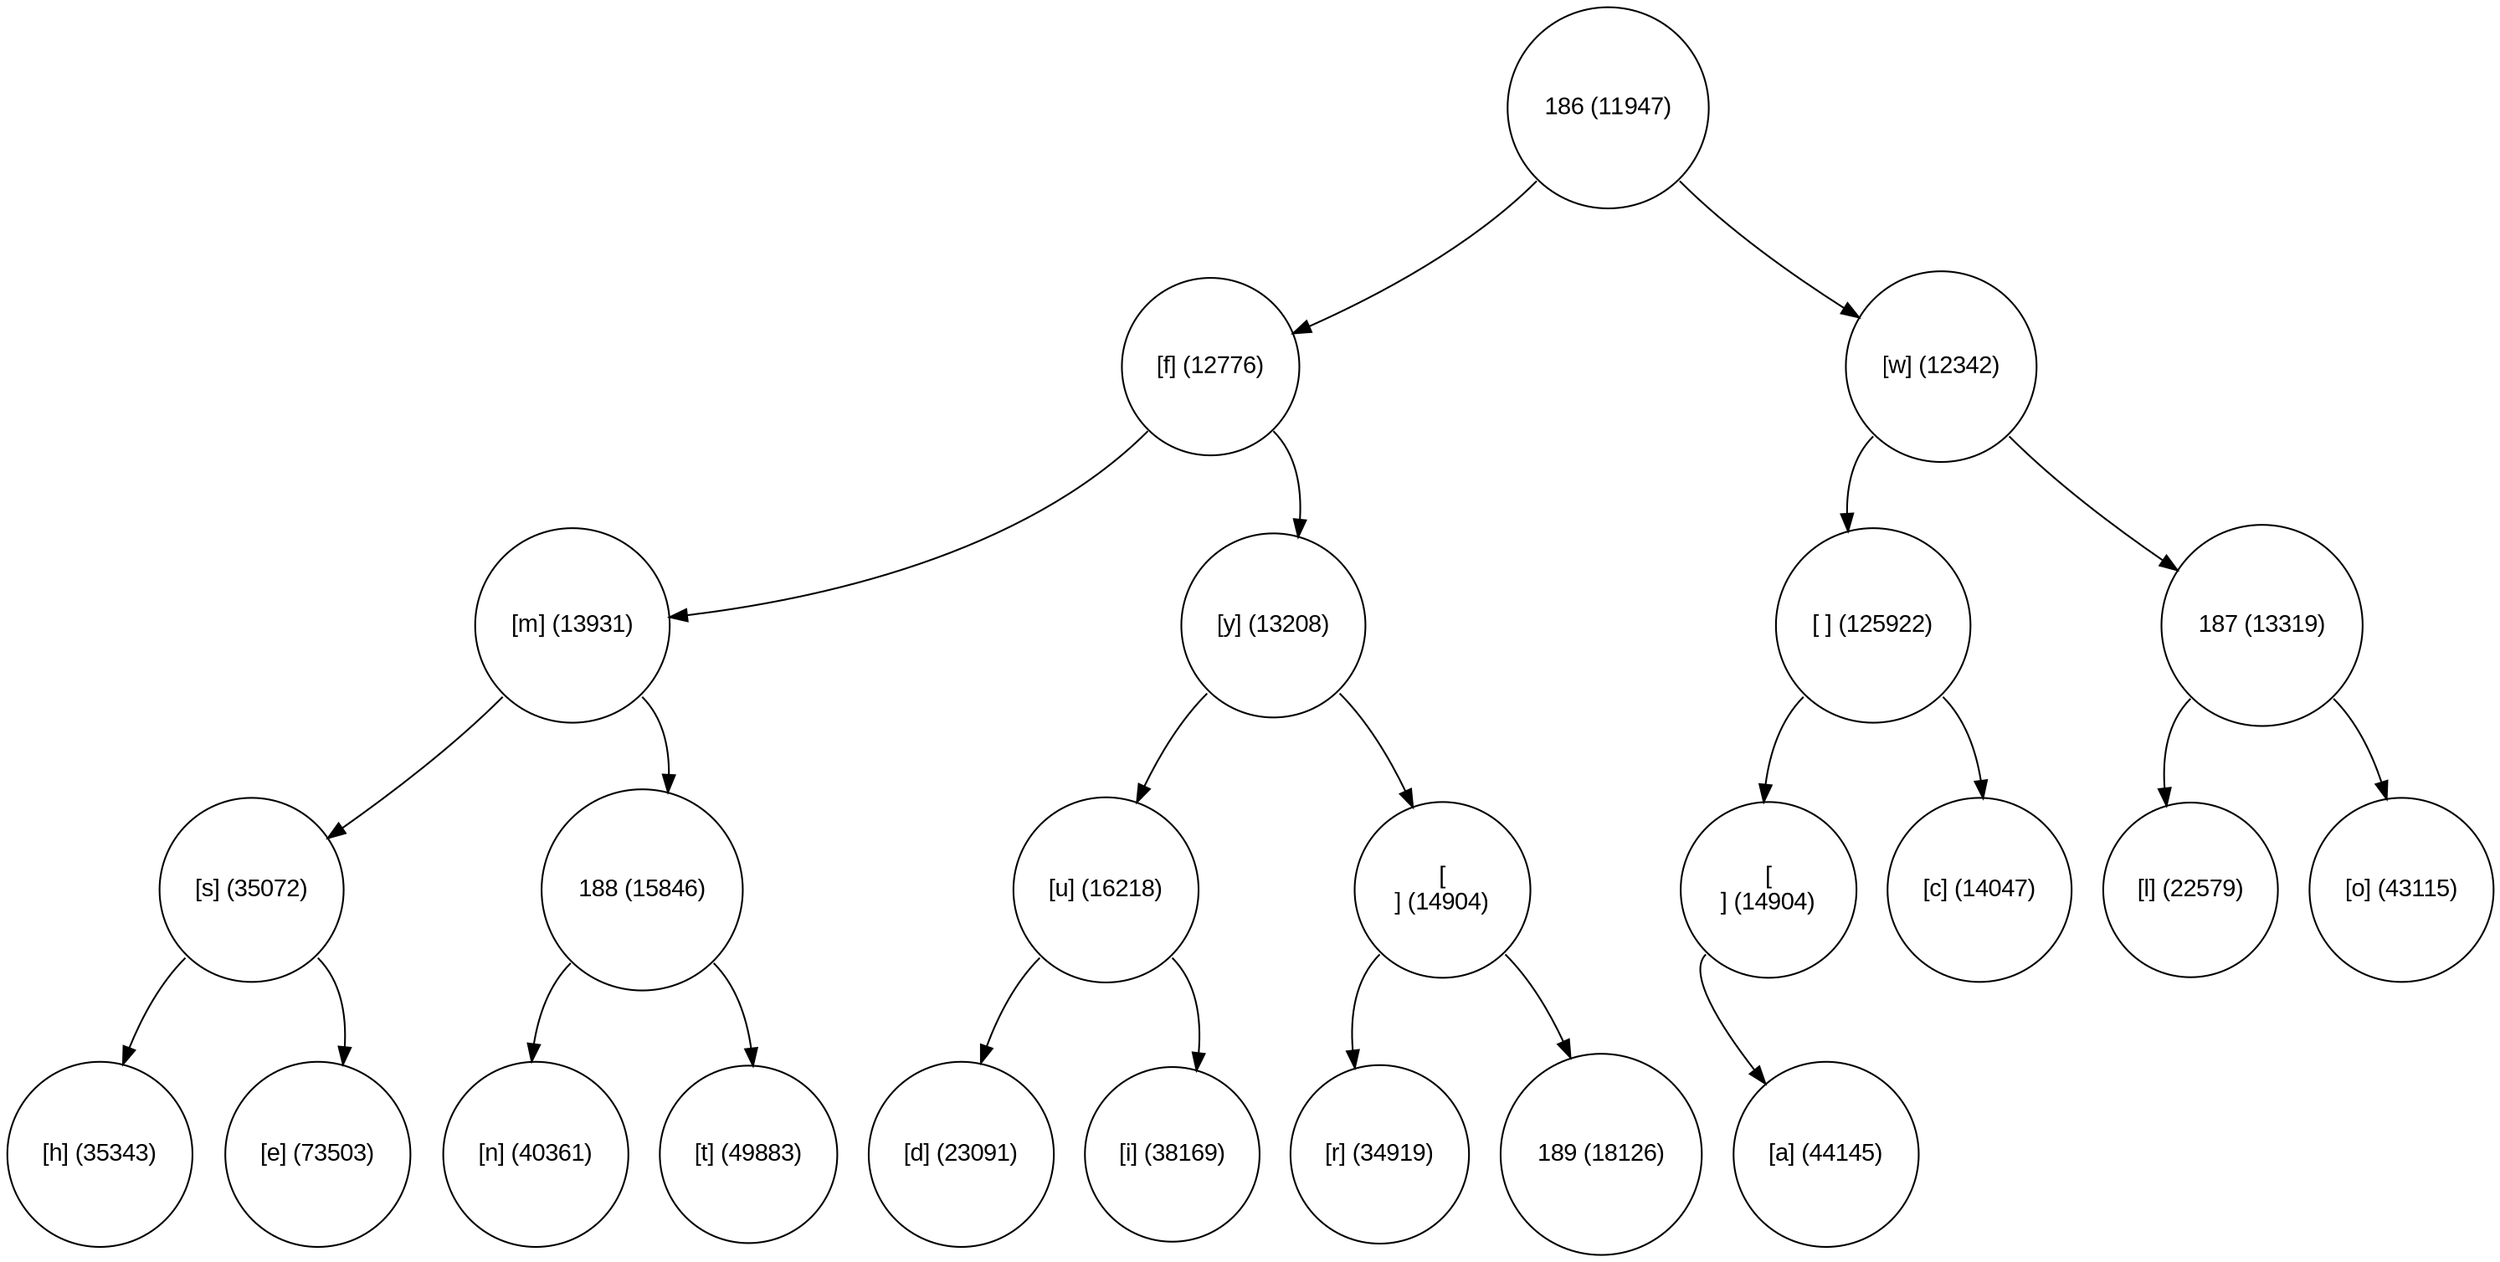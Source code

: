 digraph move_down {
	node [fontname="Arial", shape="circle", width=0.5]; 

	0 [label = "186 (11947)"];
	0:sw -> 1;
	1 [label = "[f] (12776)"];
	1:sw -> 3;
	3 [label = "[m] (13931)"];
	3:sw -> 7;
	7 [label = "[s] (35072)"];
	7:sw -> 15;
	15 [label = "[h] (35343)"];
	7:se -> 16;
	16 [label = "[e] (73503)"];
	3:se -> 8;
	8 [label = "188 (15846)"];
	8:sw -> 17;
	17 [label = "[n] (40361)"];
	8:se -> 18;
	18 [label = "[t] (49883)"];
	1:se -> 4;
	4 [label = "[y] (13208)"];
	4:sw -> 9;
	9 [label = "[u] (16218)"];
	9:sw -> 19;
	19 [label = "[d] (23091)"];
	9:se -> 20;
	20 [label = "[i] (38169)"];
	4:se -> 10;
	10 [label = "[
] (14904)"];
	10:sw -> 21;
	21 [label = "[r] (34919)"];
	10:se -> 22;
	22 [label = "189 (18126)"];
	0:se -> 2;
	2 [label = "[w] (12342)"];
	2:sw -> 5;
	5 [label = "[ ] (125922)"];
	5:sw -> 11;
	11 [label = "[] (14904)"];
	11:sw -> 23;
	23 [label = "[a] (44145)"];
	5:se -> 12;
	12 [label = "[c] (14047)"];
	2:se -> 6;
	6 [label = "187 (13319)"];
	6:sw -> 13;
	13 [label = "[l] (22579)"];
	6:se -> 14;
	14 [label = "[o] (43115)"];
}
